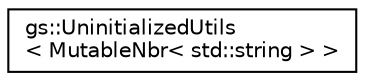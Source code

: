 digraph "Graphical Class Hierarchy"
{
 // LATEX_PDF_SIZE
  edge [fontname="Helvetica",fontsize="10",labelfontname="Helvetica",labelfontsize="10"];
  node [fontname="Helvetica",fontsize="10",shape=record];
  rankdir="LR";
  Node0 [label="gs::UninitializedUtils\l\< MutableNbr\< std::string \> \>",height=0.2,width=0.4,color="black", fillcolor="white", style="filled",URL="$structgs_1_1UninitializedUtils_3_01MutableNbr_3_01std_1_1string_01_4_01_4.html",tooltip=" "];
}
